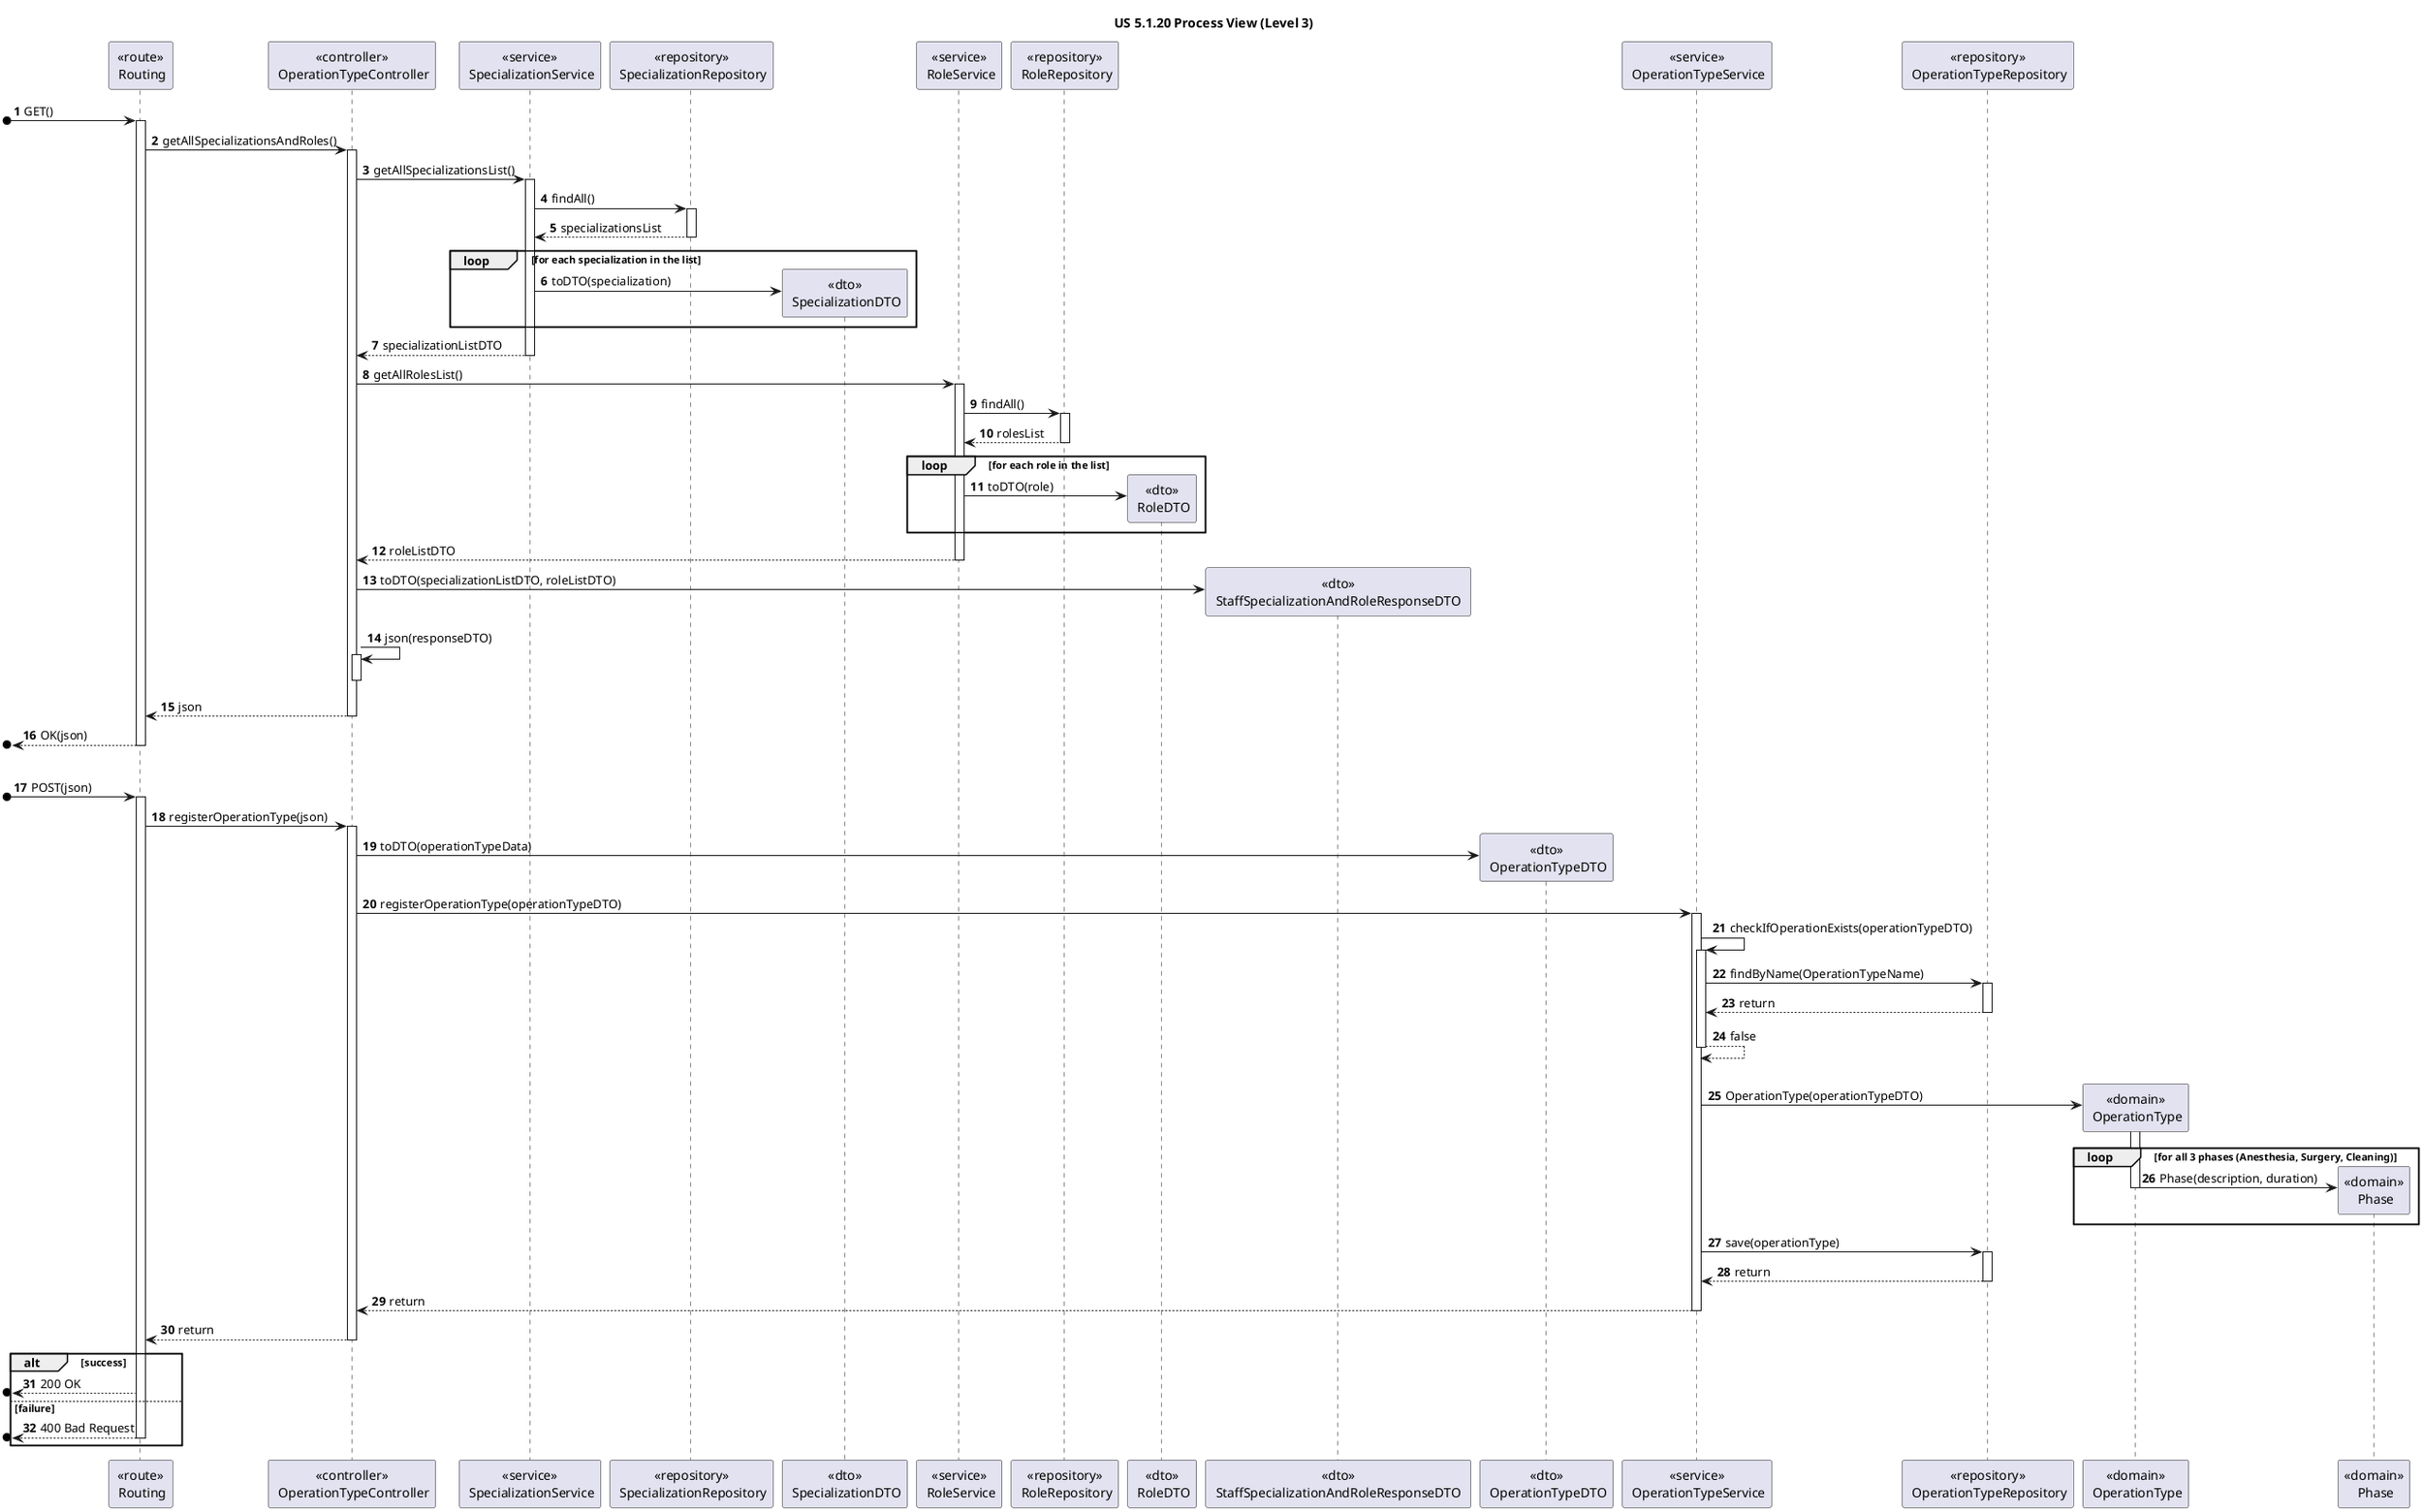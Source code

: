 @startuml
'https://plantuml.com/sequence-diagram

title US 5.1.20 Process View (Level 3)

autonumber

participant "<<route>>\n Routing" as ROUTE
participant "<<controller>>\n OperationTypeController" as CONTROL

participant "<<service>>\n SpecializationService" as SpecializationServ
participant "<<repository>>\n SpecializationRepository" as SpecializationRepo
participant "<<dto>>\n SpecializationDTO" as SpecializationDTO

participant "<<service>>\n RoleService" as RoleServ
participant "<<repository>>\n RoleRepository" as RoleRepo
participant "<<dto>>\n RoleDTO" as RoleDTO


participant "<<dto>>\n StaffSpecializationAndRoleResponseDTO " as ResponseDTO

participant "<<dto>>\n OperationTypeDTO" as OPTYDTO
participant "<<service>>\n OperationTypeService" as OPTYServ
participant "<<repository>>\n OperationTypeRepository" as OPTYRepo
participant "<<domain>>\n OperationType" as OPTY

participant "<<domain>>\n Phase" as PHASE


[o-> ROUTE : GET()
activate ROUTE

ROUTE -> CONTROL : getAllSpecializationsAndRoles()
activate CONTROL

CONTROL -> SpecializationServ : getAllSpecializationsList()
activate SpecializationServ

SpecializationServ -> SpecializationRepo : findAll()
activate SpecializationRepo

SpecializationRepo --> SpecializationServ : specializationsList
deactivate SpecializationRepo

loop for each specialization in the list

SpecializationServ -> SpecializationDTO ** : toDTO(specialization)
end loop

SpecializationServ --> CONTROL : specializationListDTO
deactivate SpecializationServ

CONTROL -> RoleServ : getAllRolesList()
activate RoleServ

RoleServ -> RoleRepo : findAll()
activate RoleRepo

RoleRepo --> RoleServ : rolesList
deactivate RoleRepo

loop for each role in the list

RoleServ -> RoleDTO ** : toDTO(role)
end loop

RoleServ --> CONTROL : roleListDTO
deactivate RoleServ

CONTROL -> ResponseDTO ** : toDTO(specializationListDTO, roleListDTO)

CONTROL -> CONTROL : json(responseDTO)
activate CONTROL
deactivate CONTROL

CONTROL --> ROUTE : json
deactivate CONTROL

[o<-- ROUTE : OK(json)
deactivate ROUTE

|||

'probably json
[o-> ROUTE : POST(json)
activate ROUTE

ROUTE -> CONTROL : registerOperationType(json)
activate CONTROL

CONTROL -> OPTYDTO ** : toDTO(operationTypeData)

CONTROL -> OPTYServ : registerOperationType(operationTypeDTO)
activate OPTYServ

OPTYServ -> OPTYServ : checkIfOperationExists(operationTypeDTO)
activate OPTYServ

OPTYServ -> OPTYRepo : findByName(OperationTypeName)

activate OPTYRepo

OPTYRepo --> OPTYServ : return
deactivate OPTYRepo

OPTYServ --> OPTYServ : false
deactivate OPTYServ

|||

OPTYServ -> OPTY ** : OperationType(operationTypeDTO)
activate OPTY

loop for all 3 phases (Anesthesia, Surgery, Cleaning)

OPTY -> PHASE ** : Phase(description, duration)
deactivate OPTY
end loop

OPTYServ -> OPTYRepo : save(operationType)
activate OPTYRepo

OPTYRepo --> OPTYServ : return
deactivate OPTYRepo

OPTYServ --> CONTROL : return
deactivate OPTYServ

CONTROL --> ROUTE : return
deactivate CONTROL

alt success
[o<-- ROUTE : 200 OK

else failure

[o<-- ROUTE : 400 Bad Request
deactivate ROUTE
end alt


@enduml